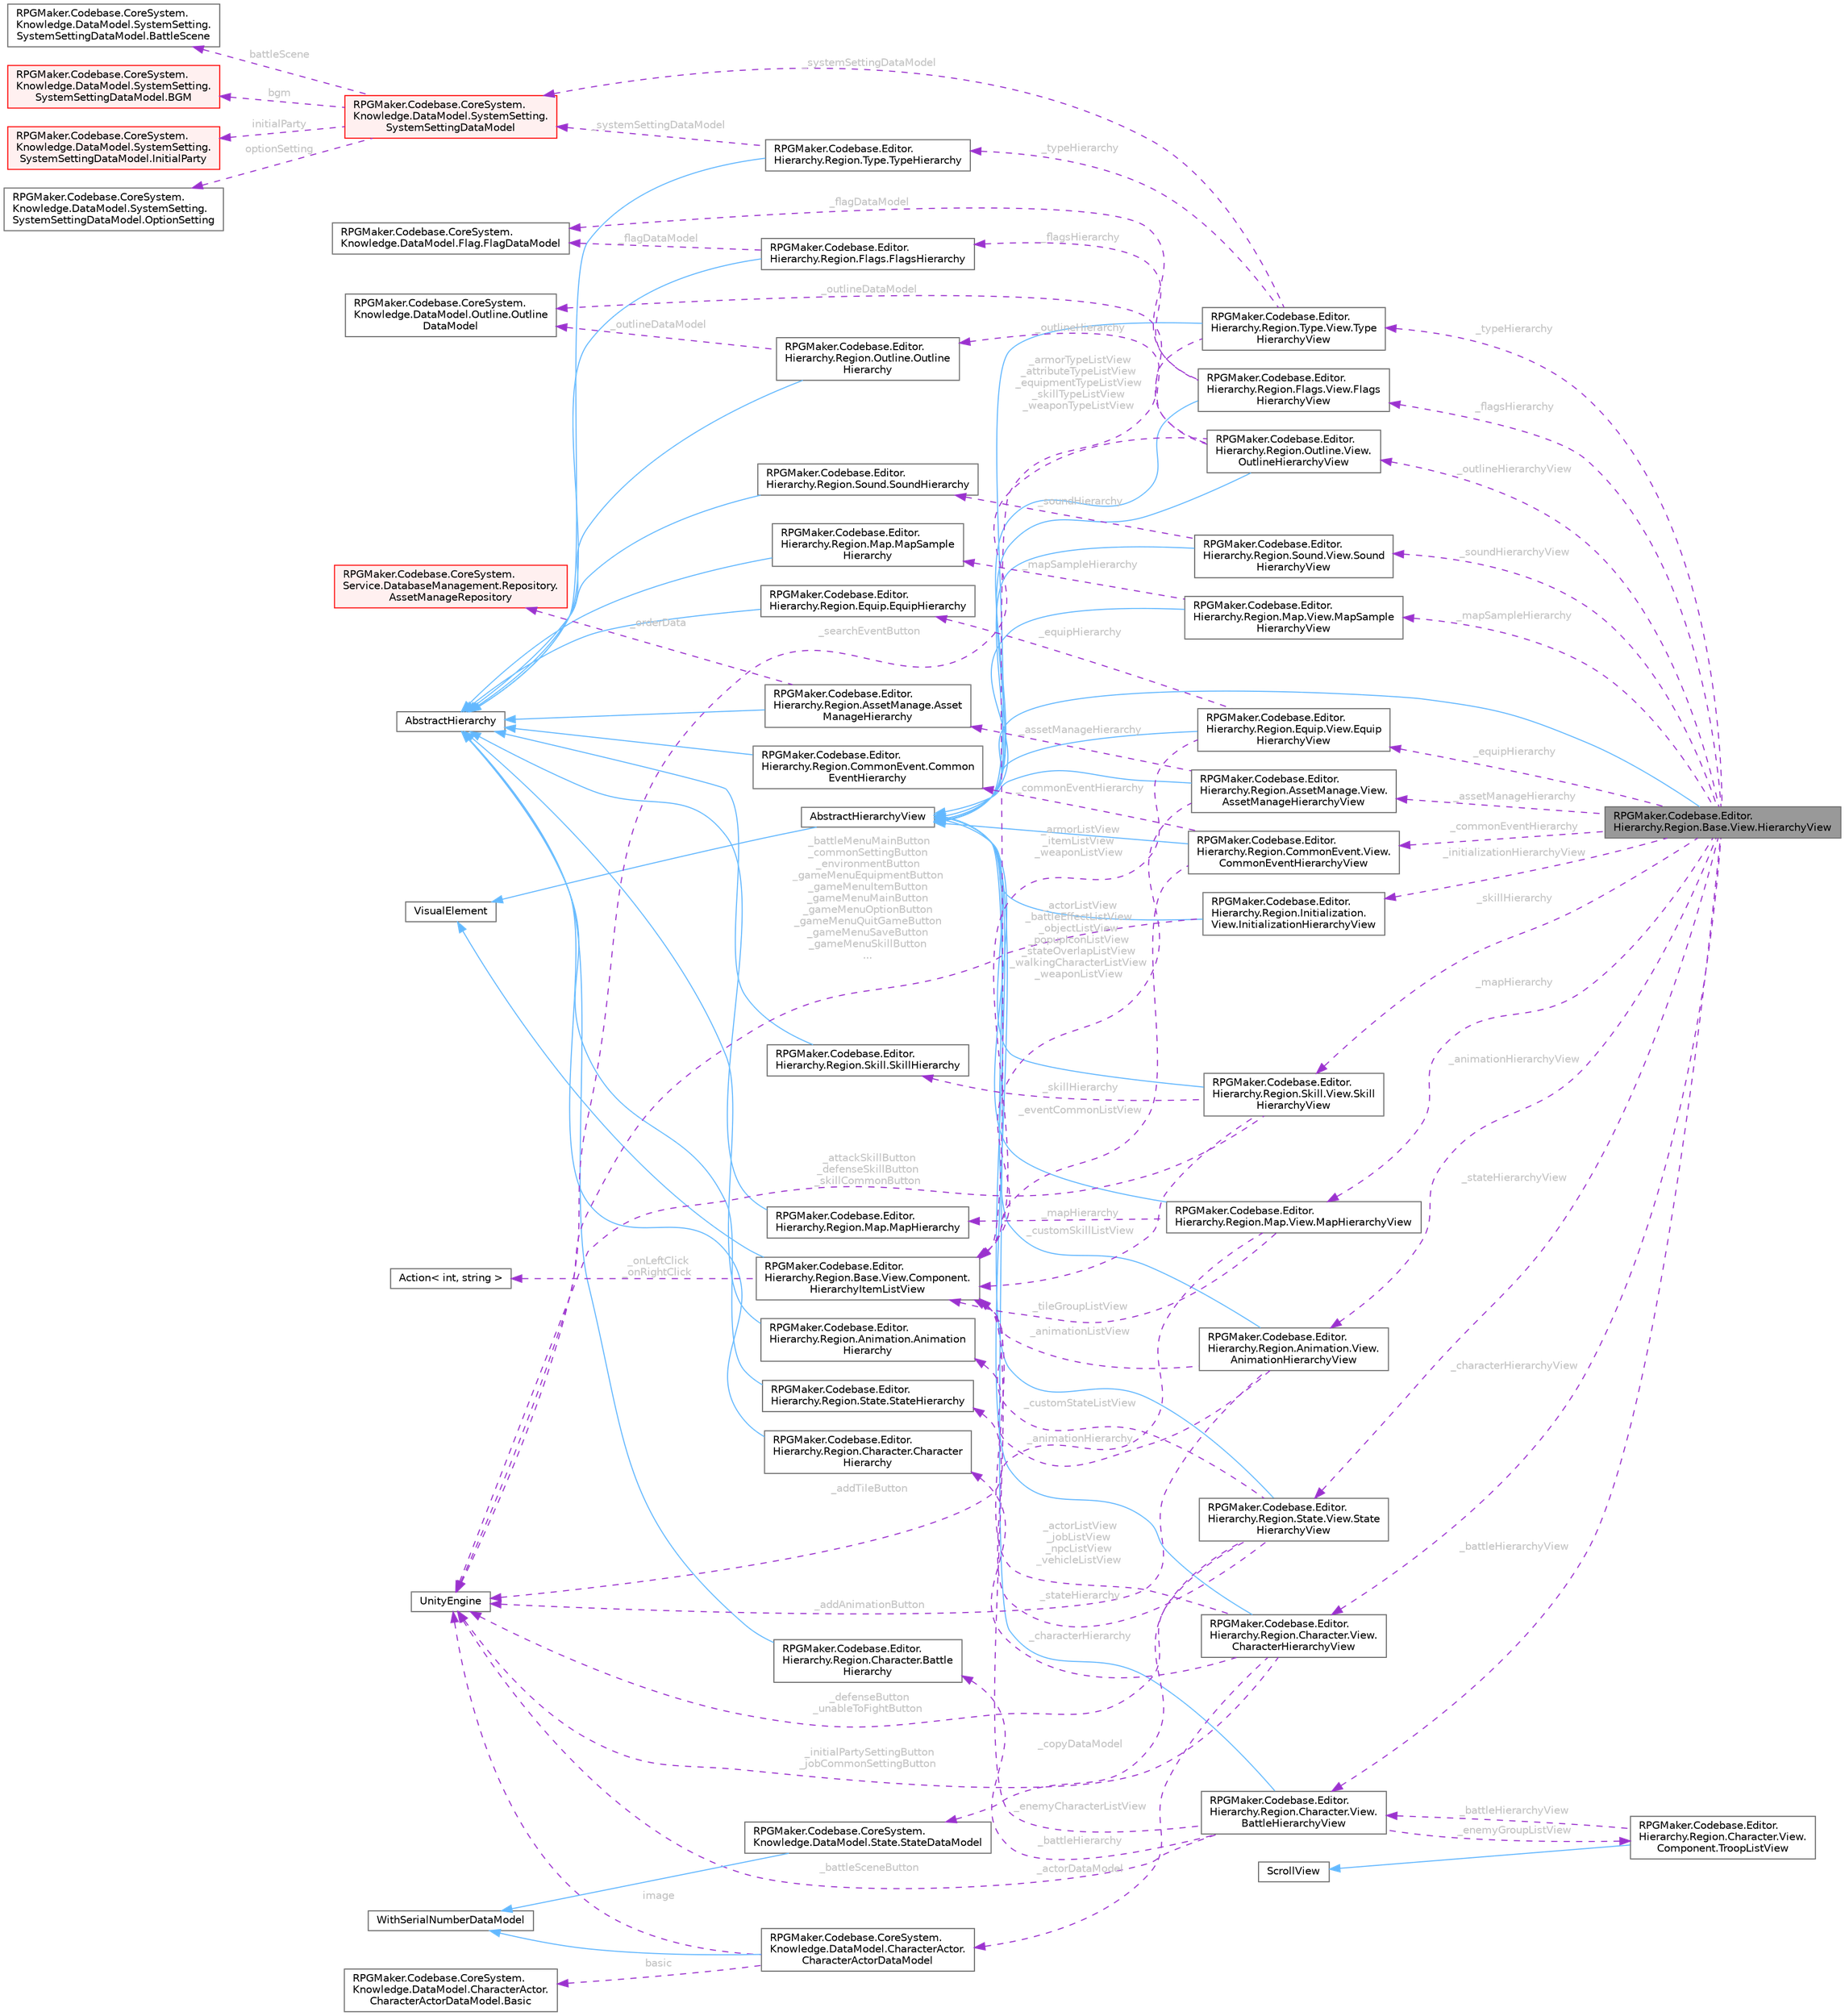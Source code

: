 digraph "RPGMaker.Codebase.Editor.Hierarchy.Region.Base.View.HierarchyView"
{
 // LATEX_PDF_SIZE
  bgcolor="transparent";
  edge [fontname=Helvetica,fontsize=10,labelfontname=Helvetica,labelfontsize=10];
  node [fontname=Helvetica,fontsize=10,shape=box,height=0.2,width=0.4];
  rankdir="LR";
  Node1 [id="Node000001",label="RPGMaker.Codebase.Editor.\lHierarchy.Region.Base.View.HierarchyView",height=0.2,width=0.4,color="gray40", fillcolor="grey60", style="filled", fontcolor="black",tooltip="Hierarchy全体の表示を行うクラス"];
  Node2 -> Node1 [id="edge1_Node000001_Node000002",dir="back",color="steelblue1",style="solid",tooltip=" "];
  Node2 [id="Node000002",label="AbstractHierarchyView",height=0.2,width=0.4,color="gray40", fillcolor="white", style="filled",URL="$de/d02/class_r_p_g_maker_1_1_codebase_1_1_editor_1_1_common_1_1_view_1_1_abstract_hierarchy_view.html",tooltip="HierarchyViewの基底クラス"];
  Node3 -> Node2 [id="edge2_Node000002_Node000003",dir="back",color="steelblue1",style="solid",tooltip=" "];
  Node3 [id="Node000003",label="VisualElement",height=0.2,width=0.4,color="gray40", fillcolor="white", style="filled",tooltip=" "];
  Node4 -> Node1 [id="edge3_Node000001_Node000004",dir="back",color="darkorchid3",style="dashed",tooltip=" ",label=" _animationHierarchyView",fontcolor="grey" ];
  Node4 [id="Node000004",label="RPGMaker.Codebase.Editor.\lHierarchy.Region.Animation.View.\lAnimationHierarchyView",height=0.2,width=0.4,color="gray40", fillcolor="white", style="filled",URL="$dd/dff/class_r_p_g_maker_1_1_codebase_1_1_editor_1_1_hierarchy_1_1_region_1_1_animation_1_1_view_1_1_animation_hierarchy_view.html",tooltip="アニメーションのHierarchyView"];
  Node2 -> Node4 [id="edge4_Node000004_Node000002",dir="back",color="steelblue1",style="solid",tooltip=" "];
  Node5 -> Node4 [id="edge5_Node000004_Node000005",dir="back",color="darkorchid3",style="dashed",tooltip=" ",label=" _animationHierarchy",fontcolor="grey" ];
  Node5 [id="Node000005",label="RPGMaker.Codebase.Editor.\lHierarchy.Region.Animation.Animation\lHierarchy",height=0.2,width=0.4,color="gray40", fillcolor="white", style="filled",URL="$dd/db4/class_r_p_g_maker_1_1_codebase_1_1_editor_1_1_hierarchy_1_1_region_1_1_animation_1_1_animation_hierarchy.html",tooltip="アニメーションのHierarchy"];
  Node6 -> Node5 [id="edge6_Node000005_Node000006",dir="back",color="steelblue1",style="solid",tooltip=" "];
  Node6 [id="Node000006",label="AbstractHierarchy",height=0.2,width=0.4,color="gray40", fillcolor="white", style="filled",URL="$d2/ddd/class_r_p_g_maker_1_1_codebase_1_1_editor_1_1_hierarchy_1_1_common_1_1_abstract_hierarchy.html",tooltip="各Hierarchy表示の基底クラス"];
  Node7 -> Node4 [id="edge7_Node000004_Node000007",dir="back",color="darkorchid3",style="dashed",tooltip=" ",label=" _addAnimationButton",fontcolor="grey" ];
  Node7 [id="Node000007",label="UnityEngine",height=0.2,width=0.4,color="gray40", fillcolor="white", style="filled",tooltip=" "];
  Node8 -> Node4 [id="edge8_Node000004_Node000008",dir="back",color="darkorchid3",style="dashed",tooltip=" ",label=" _animationListView",fontcolor="grey" ];
  Node8 [id="Node000008",label="RPGMaker.Codebase.Editor.\lHierarchy.Region.Base.View.Component.\lHierarchyItemListView",height=0.2,width=0.4,color="gray40", fillcolor="white", style="filled",URL="$d1/de8/class_r_p_g_maker_1_1_codebase_1_1_editor_1_1_hierarchy_1_1_region_1_1_base_1_1_view_1_1_component_1_1_hierarchy_item_list_view.html",tooltip="ヒエラルキーアイテムリストコンポーネント"];
  Node3 -> Node8 [id="edge9_Node000008_Node000003",dir="back",color="steelblue1",style="solid",tooltip=" "];
  Node9 -> Node8 [id="edge10_Node000008_Node000009",dir="back",color="darkorchid3",style="dashed",tooltip=" ",label=" _onLeftClick\n_onRightClick",fontcolor="grey" ];
  Node9 [id="Node000009",label="Action\< int, string \>",height=0.2,width=0.4,color="gray40", fillcolor="white", style="filled",tooltip=" "];
  Node10 -> Node1 [id="edge11_Node000001_Node000010",dir="back",color="darkorchid3",style="dashed",tooltip=" ",label=" _assetManageHierarchy",fontcolor="grey" ];
  Node10 [id="Node000010",label="RPGMaker.Codebase.Editor.\lHierarchy.Region.AssetManage.View.\lAssetManageHierarchyView",height=0.2,width=0.4,color="gray40", fillcolor="white", style="filled",URL="$d1/d67/class_r_p_g_maker_1_1_codebase_1_1_editor_1_1_hierarchy_1_1_region_1_1_asset_manage_1_1_view_1_1_asset_manage_hierarchy_view.html",tooltip="素材管理のHierarchyView"];
  Node2 -> Node10 [id="edge12_Node000010_Node000002",dir="back",color="steelblue1",style="solid",tooltip=" "];
  Node11 -> Node10 [id="edge13_Node000010_Node000011",dir="back",color="darkorchid3",style="dashed",tooltip=" ",label=" _assetManageHierarchy",fontcolor="grey" ];
  Node11 [id="Node000011",label="RPGMaker.Codebase.Editor.\lHierarchy.Region.AssetManage.Asset\lManageHierarchy",height=0.2,width=0.4,color="gray40", fillcolor="white", style="filled",URL="$dc/df5/class_r_p_g_maker_1_1_codebase_1_1_editor_1_1_hierarchy_1_1_region_1_1_asset_manage_1_1_asset_manage_hierarchy.html",tooltip="素材管理のHierarchy"];
  Node6 -> Node11 [id="edge14_Node000011_Node000006",dir="back",color="steelblue1",style="solid",tooltip=" "];
  Node12 -> Node11 [id="edge15_Node000011_Node000012",dir="back",color="darkorchid3",style="dashed",tooltip=" ",label=" _orderData",fontcolor="grey" ];
  Node12 [id="Node000012",label="RPGMaker.Codebase.CoreSystem.\lService.DatabaseManagement.Repository.\lAssetManageRepository",height=0.2,width=0.4,color="red", fillcolor="#FFF0F0", style="filled",URL="$d7/db3/class_r_p_g_maker_1_1_codebase_1_1_core_system_1_1_service_1_1_database_management_1_1_repository_1_1_asset_manage_repository.html",tooltip="😁 資産管理置き場"];
  Node8 -> Node10 [id="edge16_Node000010_Node000008",dir="back",color="darkorchid3",style="dashed",tooltip=" ",label=" _actorListView\n_battleEffectListView\n_objectListView\n_popupIconListView\n_stateOverlapListView\n_walkingCharacterListView\n_weaponListView",fontcolor="grey" ];
  Node14 -> Node1 [id="edge17_Node000001_Node000014",dir="back",color="darkorchid3",style="dashed",tooltip=" ",label=" _characterHierarchyView",fontcolor="grey" ];
  Node14 [id="Node000014",label="RPGMaker.Codebase.Editor.\lHierarchy.Region.Character.View.\lCharacterHierarchyView",height=0.2,width=0.4,color="gray40", fillcolor="white", style="filled",URL="$d6/d1b/class_r_p_g_maker_1_1_codebase_1_1_editor_1_1_hierarchy_1_1_region_1_1_character_1_1_view_1_1_character_hierarchy_view.html",tooltip="キャラクターのHierarchyView"];
  Node2 -> Node14 [id="edge18_Node000014_Node000002",dir="back",color="steelblue1",style="solid",tooltip=" "];
  Node15 -> Node14 [id="edge19_Node000014_Node000015",dir="back",color="darkorchid3",style="dashed",tooltip=" ",label=" _actorDataModel",fontcolor="grey" ];
  Node15 [id="Node000015",label="RPGMaker.Codebase.CoreSystem.\lKnowledge.DataModel.CharacterActor.\lCharacterActorDataModel",height=0.2,width=0.4,color="gray40", fillcolor="white", style="filled",URL="$de/d3a/class_r_p_g_maker_1_1_codebase_1_1_core_system_1_1_knowledge_1_1_data_model_1_1_character_actor_1_1_character_actor_data_model.html",tooltip="😁 キャラクター・アクター・データ・モデル"];
  Node16 -> Node15 [id="edge20_Node000015_Node000016",dir="back",color="steelblue1",style="solid",tooltip=" "];
  Node16 [id="Node000016",label="WithSerialNumberDataModel",height=0.2,width=0.4,color="gray40", fillcolor="white", style="filled",tooltip=" "];
  Node17 -> Node15 [id="edge21_Node000015_Node000017",dir="back",color="darkorchid3",style="dashed",tooltip=" ",label=" basic",fontcolor="grey" ];
  Node17 [id="Node000017",label="RPGMaker.Codebase.CoreSystem.\lKnowledge.DataModel.CharacterActor.\lCharacterActorDataModel.Basic",height=0.2,width=0.4,color="gray40", fillcolor="white", style="filled",URL="$dd/d44/class_r_p_g_maker_1_1_codebase_1_1_core_system_1_1_knowledge_1_1_data_model_1_1_character_actor_3e46d207915a76ceb4683ba48de9a612.html",tooltip="基本"];
  Node7 -> Node15 [id="edge22_Node000015_Node000007",dir="back",color="darkorchid3",style="dashed",tooltip=" ",label=" image",fontcolor="grey" ];
  Node18 -> Node14 [id="edge23_Node000014_Node000018",dir="back",color="darkorchid3",style="dashed",tooltip=" ",label=" _characterHierarchy",fontcolor="grey" ];
  Node18 [id="Node000018",label="RPGMaker.Codebase.Editor.\lHierarchy.Region.Character.Character\lHierarchy",height=0.2,width=0.4,color="gray40", fillcolor="white", style="filled",URL="$da/d03/class_r_p_g_maker_1_1_codebase_1_1_editor_1_1_hierarchy_1_1_region_1_1_character_1_1_character_hierarchy.html",tooltip="キャラクター及び、敵のHierarchy"];
  Node6 -> Node18 [id="edge24_Node000018_Node000006",dir="back",color="steelblue1",style="solid",tooltip=" "];
  Node8 -> Node14 [id="edge25_Node000014_Node000008",dir="back",color="darkorchid3",style="dashed",tooltip=" ",label=" _actorListView\n_jobListView\n_npcListView\n_vehicleListView",fontcolor="grey" ];
  Node7 -> Node14 [id="edge26_Node000014_Node000007",dir="back",color="darkorchid3",style="dashed",tooltip=" ",label=" _initialPartySettingButton\n_jobCommonSettingButton",fontcolor="grey" ];
  Node19 -> Node1 [id="edge27_Node000001_Node000019",dir="back",color="darkorchid3",style="dashed",tooltip=" ",label=" _battleHierarchyView",fontcolor="grey" ];
  Node19 [id="Node000019",label="RPGMaker.Codebase.Editor.\lHierarchy.Region.Character.View.\lBattleHierarchyView",height=0.2,width=0.4,color="gray40", fillcolor="white", style="filled",URL="$d9/da9/class_r_p_g_maker_1_1_codebase_1_1_editor_1_1_hierarchy_1_1_region_1_1_character_1_1_view_1_1_battle_hierarchy_view.html",tooltip="キャラクターのHierarchyView"];
  Node2 -> Node19 [id="edge28_Node000019_Node000002",dir="back",color="steelblue1",style="solid",tooltip=" "];
  Node20 -> Node19 [id="edge29_Node000019_Node000020",dir="back",color="darkorchid3",style="dashed",tooltip=" ",label=" _battleHierarchy",fontcolor="grey" ];
  Node20 [id="Node000020",label="RPGMaker.Codebase.Editor.\lHierarchy.Region.Character.Battle\lHierarchy",height=0.2,width=0.4,color="gray40", fillcolor="white", style="filled",URL="$d2/de9/class_r_p_g_maker_1_1_codebase_1_1_editor_1_1_hierarchy_1_1_region_1_1_character_1_1_battle_hierarchy.html",tooltip="キャラクター及び、敵のHierarchy"];
  Node6 -> Node20 [id="edge30_Node000020_Node000006",dir="back",color="steelblue1",style="solid",tooltip=" "];
  Node8 -> Node19 [id="edge31_Node000019_Node000008",dir="back",color="darkorchid3",style="dashed",tooltip=" ",label=" _enemyCharacterListView",fontcolor="grey" ];
  Node21 -> Node19 [id="edge32_Node000019_Node000021",dir="back",color="darkorchid3",style="dashed",tooltip=" ",label=" _enemyGroupListView",fontcolor="grey" ];
  Node21 [id="Node000021",label="RPGMaker.Codebase.Editor.\lHierarchy.Region.Character.View.\lComponent.TroopListView",height=0.2,width=0.4,color="gray40", fillcolor="white", style="filled",URL="$d4/dca/class_r_p_g_maker_1_1_codebase_1_1_editor_1_1_hierarchy_1_1_region_1_1_character_1_1_view_1_1_component_1_1_troop_list_view.html",tooltip="敵グループリストコンポーネント (仕様上の表示不具合がある為ListViewからScrollViewに変更)"];
  Node22 -> Node21 [id="edge33_Node000021_Node000022",dir="back",color="steelblue1",style="solid",tooltip=" "];
  Node22 [id="Node000022",label="ScrollView",height=0.2,width=0.4,color="gray40", fillcolor="white", style="filled",tooltip=" "];
  Node19 -> Node21 [id="edge34_Node000021_Node000019",dir="back",color="darkorchid3",style="dashed",tooltip=" ",label=" _battleHierarchyView",fontcolor="grey" ];
  Node7 -> Node19 [id="edge35_Node000019_Node000007",dir="back",color="darkorchid3",style="dashed",tooltip=" ",label=" _battleSceneButton",fontcolor="grey" ];
  Node23 -> Node1 [id="edge36_Node000001_Node000023",dir="back",color="darkorchid3",style="dashed",tooltip=" ",label=" _commonEventHierarchy",fontcolor="grey" ];
  Node23 [id="Node000023",label="RPGMaker.Codebase.Editor.\lHierarchy.Region.CommonEvent.View.\lCommonEventHierarchyView",height=0.2,width=0.4,color="gray40", fillcolor="white", style="filled",URL="$db/d53/class_r_p_g_maker_1_1_codebase_1_1_editor_1_1_hierarchy_1_1_region_1_1_common_event_1_1_view_1_1_common_event_hierarchy_view.html",tooltip="コモンイベントのHierarchyView"];
  Node2 -> Node23 [id="edge37_Node000023_Node000002",dir="back",color="steelblue1",style="solid",tooltip=" "];
  Node24 -> Node23 [id="edge38_Node000023_Node000024",dir="back",color="darkorchid3",style="dashed",tooltip=" ",label=" _commonEventHierarchy",fontcolor="grey" ];
  Node24 [id="Node000024",label="RPGMaker.Codebase.Editor.\lHierarchy.Region.CommonEvent.Common\lEventHierarchy",height=0.2,width=0.4,color="gray40", fillcolor="white", style="filled",URL="$d8/de4/class_r_p_g_maker_1_1_codebase_1_1_editor_1_1_hierarchy_1_1_region_1_1_common_event_1_1_common_event_hierarchy.html",tooltip="コモンイベントのHierarchy"];
  Node6 -> Node24 [id="edge39_Node000024_Node000006",dir="back",color="steelblue1",style="solid",tooltip=" "];
  Node8 -> Node23 [id="edge40_Node000023_Node000008",dir="back",color="darkorchid3",style="dashed",tooltip=" ",label=" _eventCommonListView",fontcolor="grey" ];
  Node25 -> Node1 [id="edge41_Node000001_Node000025",dir="back",color="darkorchid3",style="dashed",tooltip=" ",label=" _equipHierarchy",fontcolor="grey" ];
  Node25 [id="Node000025",label="RPGMaker.Codebase.Editor.\lHierarchy.Region.Equip.View.Equip\lHierarchyView",height=0.2,width=0.4,color="gray40", fillcolor="white", style="filled",URL="$d9/dfc/class_r_p_g_maker_1_1_codebase_1_1_editor_1_1_hierarchy_1_1_region_1_1_equip_1_1_view_1_1_equip_hierarchy_view.html",tooltip="装備のpHierarchyView"];
  Node2 -> Node25 [id="edge42_Node000025_Node000002",dir="back",color="steelblue1",style="solid",tooltip=" "];
  Node26 -> Node25 [id="edge43_Node000025_Node000026",dir="back",color="darkorchid3",style="dashed",tooltip=" ",label=" _equipHierarchy",fontcolor="grey" ];
  Node26 [id="Node000026",label="RPGMaker.Codebase.Editor.\lHierarchy.Region.Equip.EquipHierarchy",height=0.2,width=0.4,color="gray40", fillcolor="white", style="filled",URL="$de/dca/class_r_p_g_maker_1_1_codebase_1_1_editor_1_1_hierarchy_1_1_region_1_1_equip_1_1_equip_hierarchy.html",tooltip="装備のHierarchy"];
  Node6 -> Node26 [id="edge44_Node000026_Node000006",dir="back",color="steelblue1",style="solid",tooltip=" "];
  Node8 -> Node25 [id="edge45_Node000025_Node000008",dir="back",color="darkorchid3",style="dashed",tooltip=" ",label=" _armorListView\n_itemListView\n_weaponListView",fontcolor="grey" ];
  Node27 -> Node1 [id="edge46_Node000001_Node000027",dir="back",color="darkorchid3",style="dashed",tooltip=" ",label=" _flagsHierarchy",fontcolor="grey" ];
  Node27 [id="Node000027",label="RPGMaker.Codebase.Editor.\lHierarchy.Region.Flags.View.Flags\lHierarchyView",height=0.2,width=0.4,color="gray40", fillcolor="white", style="filled",URL="$dd/da4/class_r_p_g_maker_1_1_codebase_1_1_editor_1_1_hierarchy_1_1_region_1_1_flags_1_1_view_1_1_flags_hierarchy_view.html",tooltip="スイッチのHierarchyView"];
  Node2 -> Node27 [id="edge47_Node000027_Node000002",dir="back",color="steelblue1",style="solid",tooltip=" "];
  Node28 -> Node27 [id="edge48_Node000027_Node000028",dir="back",color="darkorchid3",style="dashed",tooltip=" ",label=" _flagsHierarchy",fontcolor="grey" ];
  Node28 [id="Node000028",label="RPGMaker.Codebase.Editor.\lHierarchy.Region.Flags.FlagsHierarchy",height=0.2,width=0.4,color="gray40", fillcolor="white", style="filled",URL="$d9/dfd/class_r_p_g_maker_1_1_codebase_1_1_editor_1_1_hierarchy_1_1_region_1_1_flags_1_1_flags_hierarchy.html",tooltip="スイッチのHierarchy"];
  Node6 -> Node28 [id="edge49_Node000028_Node000006",dir="back",color="steelblue1",style="solid",tooltip=" "];
  Node29 -> Node28 [id="edge50_Node000028_Node000029",dir="back",color="darkorchid3",style="dashed",tooltip=" ",label=" _flagDataModel",fontcolor="grey" ];
  Node29 [id="Node000029",label="RPGMaker.Codebase.CoreSystem.\lKnowledge.DataModel.Flag.FlagDataModel",height=0.2,width=0.4,color="gray40", fillcolor="white", style="filled",URL="$df/dea/class_r_p_g_maker_1_1_codebase_1_1_core_system_1_1_knowledge_1_1_data_model_1_1_flag_1_1_flag_data_model.html",tooltip="😁 フラグ・データ・モデル"];
  Node29 -> Node27 [id="edge51_Node000027_Node000029",dir="back",color="darkorchid3",style="dashed",tooltip=" ",label=" _flagDataModel",fontcolor="grey" ];
  Node30 -> Node1 [id="edge52_Node000001_Node000030",dir="back",color="darkorchid3",style="dashed",tooltip=" ",label=" _initializationHierarchyView",fontcolor="grey" ];
  Node30 [id="Node000030",label="RPGMaker.Codebase.Editor.\lHierarchy.Region.Initialization.\lView.InitializationHierarchyView",height=0.2,width=0.4,color="gray40", fillcolor="white", style="filled",URL="$d0/d23/class_r_p_g_maker_1_1_codebase_1_1_editor_1_1_hierarchy_1_1_region_1_1_initialization_1_1_view_1a59ee31ca6cd6e1e669fba0831c18a1f.html",tooltip="初期設定のHierarchyView"];
  Node2 -> Node30 [id="edge53_Node000030_Node000002",dir="back",color="steelblue1",style="solid",tooltip=" "];
  Node7 -> Node30 [id="edge54_Node000030_Node000007",dir="back",color="darkorchid3",style="dashed",tooltip=" ",label=" _battleMenuMainButton\n_commonSettingButton\n_environmentButton\n_gameMenuEquipmentButton\n_gameMenuItemButton\n_gameMenuMainButton\n_gameMenuOptionButton\n_gameMenuQuitGameButton\n_gameMenuSaveButton\n_gameMenuSkillButton\n...",fontcolor="grey" ];
  Node31 -> Node1 [id="edge55_Node000001_Node000031",dir="back",color="darkorchid3",style="dashed",tooltip=" ",label=" _mapHierarchy",fontcolor="grey" ];
  Node31 [id="Node000031",label="RPGMaker.Codebase.Editor.\lHierarchy.Region.Map.View.MapHierarchyView",height=0.2,width=0.4,color="gray40", fillcolor="white", style="filled",URL="$d8/dfb/class_r_p_g_maker_1_1_codebase_1_1_editor_1_1_hierarchy_1_1_region_1_1_map_1_1_view_1_1_map_hierarchy_view.html",tooltip="データベースヒエラルキーのマップ部分"];
  Node2 -> Node31 [id="edge56_Node000031_Node000002",dir="back",color="steelblue1",style="solid",tooltip=" "];
  Node7 -> Node31 [id="edge57_Node000031_Node000007",dir="back",color="darkorchid3",style="dashed",tooltip=" ",label=" _addTileButton",fontcolor="grey" ];
  Node32 -> Node31 [id="edge58_Node000031_Node000032",dir="back",color="darkorchid3",style="dashed",tooltip=" ",label=" _mapHierarchy",fontcolor="grey" ];
  Node32 [id="Node000032",label="RPGMaker.Codebase.Editor.\lHierarchy.Region.Map.MapHierarchy",height=0.2,width=0.4,color="gray40", fillcolor="white", style="filled",URL="$d3/dc4/class_r_p_g_maker_1_1_codebase_1_1_editor_1_1_hierarchy_1_1_region_1_1_map_1_1_map_hierarchy.html",tooltip="MapのHierarchy"];
  Node6 -> Node32 [id="edge59_Node000032_Node000006",dir="back",color="steelblue1",style="solid",tooltip=" "];
  Node8 -> Node31 [id="edge60_Node000031_Node000008",dir="back",color="darkorchid3",style="dashed",tooltip=" ",label=" _tileGroupListView",fontcolor="grey" ];
  Node33 -> Node1 [id="edge61_Node000001_Node000033",dir="back",color="darkorchid3",style="dashed",tooltip=" ",label=" _mapSampleHierarchy",fontcolor="grey" ];
  Node33 [id="Node000033",label="RPGMaker.Codebase.Editor.\lHierarchy.Region.Map.View.MapSample\lHierarchyView",height=0.2,width=0.4,color="gray40", fillcolor="white", style="filled",URL="$d3/dc1/class_r_p_g_maker_1_1_codebase_1_1_editor_1_1_hierarchy_1_1_region_1_1_map_1_1_view_1_1_map_sample_hierarchy_view.html",tooltip="データベースヒエラルキーのマップ部分"];
  Node2 -> Node33 [id="edge62_Node000033_Node000002",dir="back",color="steelblue1",style="solid",tooltip=" "];
  Node34 -> Node33 [id="edge63_Node000033_Node000034",dir="back",color="darkorchid3",style="dashed",tooltip=" ",label=" _mapSampleHierarchy",fontcolor="grey" ];
  Node34 [id="Node000034",label="RPGMaker.Codebase.Editor.\lHierarchy.Region.Map.MapSample\lHierarchy",height=0.2,width=0.4,color="gray40", fillcolor="white", style="filled",URL="$d9/def/class_r_p_g_maker_1_1_codebase_1_1_editor_1_1_hierarchy_1_1_region_1_1_map_1_1_map_sample_hierarchy.html",tooltip="サンプルマップのHierarchy"];
  Node6 -> Node34 [id="edge64_Node000034_Node000006",dir="back",color="steelblue1",style="solid",tooltip=" "];
  Node35 -> Node1 [id="edge65_Node000001_Node000035",dir="back",color="darkorchid3",style="dashed",tooltip=" ",label=" _outlineHierarchyView",fontcolor="grey" ];
  Node35 [id="Node000035",label="RPGMaker.Codebase.Editor.\lHierarchy.Region.Outline.View.\lOutlineHierarchyView",height=0.2,width=0.4,color="gray40", fillcolor="white", style="filled",URL="$d3/d8f/class_r_p_g_maker_1_1_codebase_1_1_editor_1_1_hierarchy_1_1_region_1_1_outline_1_1_view_1_1_outline_hierarchy_view.html",tooltip="輪郭ヒエラルキー・ビュー"];
  Node2 -> Node35 [id="edge66_Node000035_Node000002",dir="back",color="steelblue1",style="solid",tooltip=" "];
  Node36 -> Node35 [id="edge67_Node000035_Node000036",dir="back",color="darkorchid3",style="dashed",tooltip=" ",label=" _outlineDataModel",fontcolor="grey" ];
  Node36 [id="Node000036",label="RPGMaker.Codebase.CoreSystem.\lKnowledge.DataModel.Outline.Outline\lDataModel",height=0.2,width=0.4,color="gray40", fillcolor="white", style="filled",URL="$de/d99/class_r_p_g_maker_1_1_codebase_1_1_core_system_1_1_knowledge_1_1_data_model_1_1_outline_1_1_outline_data_model.html",tooltip="アウトライン・データ・モデル"];
  Node37 -> Node35 [id="edge68_Node000035_Node000037",dir="back",color="darkorchid3",style="dashed",tooltip=" ",label=" _outlineHierarchy",fontcolor="grey" ];
  Node37 [id="Node000037",label="RPGMaker.Codebase.Editor.\lHierarchy.Region.Outline.Outline\lHierarchy",height=0.2,width=0.4,color="gray40", fillcolor="white", style="filled",URL="$dd/d97/class_r_p_g_maker_1_1_codebase_1_1_editor_1_1_hierarchy_1_1_region_1_1_outline_1_1_outline_hierarchy.html",tooltip="アウトラインのHierarchy"];
  Node6 -> Node37 [id="edge69_Node000037_Node000006",dir="back",color="steelblue1",style="solid",tooltip=" "];
  Node36 -> Node37 [id="edge70_Node000037_Node000036",dir="back",color="darkorchid3",style="dashed",tooltip=" ",label=" _outlineDataModel",fontcolor="grey" ];
  Node7 -> Node35 [id="edge71_Node000035_Node000007",dir="back",color="darkorchid3",style="dashed",tooltip=" ",label=" _searchEventButton",fontcolor="grey" ];
  Node38 -> Node1 [id="edge72_Node000001_Node000038",dir="back",color="darkorchid3",style="dashed",tooltip=" ",label=" _skillHierarchy",fontcolor="grey" ];
  Node38 [id="Node000038",label="RPGMaker.Codebase.Editor.\lHierarchy.Region.Skill.View.Skill\lHierarchyView",height=0.2,width=0.4,color="gray40", fillcolor="white", style="filled",URL="$d1/dd4/class_r_p_g_maker_1_1_codebase_1_1_editor_1_1_hierarchy_1_1_region_1_1_skill_1_1_view_1_1_skill_hierarchy_view.html",tooltip="スキルのHierarchyView"];
  Node2 -> Node38 [id="edge73_Node000038_Node000002",dir="back",color="steelblue1",style="solid",tooltip=" "];
  Node7 -> Node38 [id="edge74_Node000038_Node000007",dir="back",color="darkorchid3",style="dashed",tooltip=" ",label=" _attackSkillButton\n_defenseSkillButton\n_skillCommonButton",fontcolor="grey" ];
  Node8 -> Node38 [id="edge75_Node000038_Node000008",dir="back",color="darkorchid3",style="dashed",tooltip=" ",label=" _customSkillListView",fontcolor="grey" ];
  Node39 -> Node38 [id="edge76_Node000038_Node000039",dir="back",color="darkorchid3",style="dashed",tooltip=" ",label=" _skillHierarchy",fontcolor="grey" ];
  Node39 [id="Node000039",label="RPGMaker.Codebase.Editor.\lHierarchy.Region.Skill.SkillHierarchy",height=0.2,width=0.4,color="gray40", fillcolor="white", style="filled",URL="$db/d2b/class_r_p_g_maker_1_1_codebase_1_1_editor_1_1_hierarchy_1_1_region_1_1_skill_1_1_skill_hierarchy.html",tooltip="スキルのHierarchy"];
  Node6 -> Node39 [id="edge77_Node000039_Node000006",dir="back",color="steelblue1",style="solid",tooltip=" "];
  Node40 -> Node1 [id="edge78_Node000001_Node000040",dir="back",color="darkorchid3",style="dashed",tooltip=" ",label=" _soundHierarchyView",fontcolor="grey" ];
  Node40 [id="Node000040",label="RPGMaker.Codebase.Editor.\lHierarchy.Region.Sound.View.Sound\lHierarchyView",height=0.2,width=0.4,color="gray40", fillcolor="white", style="filled",URL="$d2/d7b/class_r_p_g_maker_1_1_codebase_1_1_editor_1_1_hierarchy_1_1_region_1_1_sound_1_1_view_1_1_sound_hierarchy_view.html",tooltip="サウンド設定"];
  Node2 -> Node40 [id="edge79_Node000040_Node000002",dir="back",color="steelblue1",style="solid",tooltip=" "];
  Node41 -> Node40 [id="edge80_Node000040_Node000041",dir="back",color="darkorchid3",style="dashed",tooltip=" ",label=" _soundHierarchy",fontcolor="grey" ];
  Node41 [id="Node000041",label="RPGMaker.Codebase.Editor.\lHierarchy.Region.Sound.SoundHierarchy",height=0.2,width=0.4,color="gray40", fillcolor="white", style="filled",URL="$d7/d60/class_r_p_g_maker_1_1_codebase_1_1_editor_1_1_hierarchy_1_1_region_1_1_sound_1_1_sound_hierarchy.html",tooltip="サウンドのHierarchy"];
  Node6 -> Node41 [id="edge81_Node000041_Node000006",dir="back",color="steelblue1",style="solid",tooltip=" "];
  Node42 -> Node1 [id="edge82_Node000001_Node000042",dir="back",color="darkorchid3",style="dashed",tooltip=" ",label=" _stateHierarchyView",fontcolor="grey" ];
  Node42 [id="Node000042",label="RPGMaker.Codebase.Editor.\lHierarchy.Region.State.View.State\lHierarchyView",height=0.2,width=0.4,color="gray40", fillcolor="white", style="filled",URL="$d9/db2/class_r_p_g_maker_1_1_codebase_1_1_editor_1_1_hierarchy_1_1_region_1_1_state_1_1_view_1_1_state_hierarchy_view.html",tooltip="ステートのHierarchyView"];
  Node2 -> Node42 [id="edge83_Node000042_Node000002",dir="back",color="steelblue1",style="solid",tooltip=" "];
  Node43 -> Node42 [id="edge84_Node000042_Node000043",dir="back",color="darkorchid3",style="dashed",tooltip=" ",label=" _copyDataModel",fontcolor="grey" ];
  Node43 [id="Node000043",label="RPGMaker.Codebase.CoreSystem.\lKnowledge.DataModel.State.StateDataModel",height=0.2,width=0.4,color="gray40", fillcolor="white", style="filled",URL="$d5/dfa/class_r_p_g_maker_1_1_codebase_1_1_core_system_1_1_knowledge_1_1_data_model_1_1_state_1_1_state_data_model.html",tooltip="😁 状態データ・モデル"];
  Node16 -> Node43 [id="edge85_Node000043_Node000016",dir="back",color="steelblue1",style="solid",tooltip=" "];
  Node8 -> Node42 [id="edge86_Node000042_Node000008",dir="back",color="darkorchid3",style="dashed",tooltip=" ",label=" _customStateListView",fontcolor="grey" ];
  Node7 -> Node42 [id="edge87_Node000042_Node000007",dir="back",color="darkorchid3",style="dashed",tooltip=" ",label=" _defenseButton\n_unableToFightButton",fontcolor="grey" ];
  Node44 -> Node42 [id="edge88_Node000042_Node000044",dir="back",color="darkorchid3",style="dashed",tooltip=" ",label=" _stateHierarchy",fontcolor="grey" ];
  Node44 [id="Node000044",label="RPGMaker.Codebase.Editor.\lHierarchy.Region.State.StateHierarchy",height=0.2,width=0.4,color="gray40", fillcolor="white", style="filled",URL="$dc/d65/class_r_p_g_maker_1_1_codebase_1_1_editor_1_1_hierarchy_1_1_region_1_1_state_1_1_state_hierarchy.html",tooltip="ステートのHierarchy"];
  Node6 -> Node44 [id="edge89_Node000044_Node000006",dir="back",color="steelblue1",style="solid",tooltip=" "];
  Node45 -> Node1 [id="edge90_Node000001_Node000045",dir="back",color="darkorchid3",style="dashed",tooltip=" ",label=" _typeHierarchy",fontcolor="grey" ];
  Node45 [id="Node000045",label="RPGMaker.Codebase.Editor.\lHierarchy.Region.Type.View.Type\lHierarchyView",height=0.2,width=0.4,color="gray40", fillcolor="white", style="filled",URL="$d4/d60/class_r_p_g_maker_1_1_codebase_1_1_editor_1_1_hierarchy_1_1_region_1_1_type_1_1_view_1_1_type_hierarchy_view.html",tooltip="型ヒエラルキー・ビュー"];
  Node2 -> Node45 [id="edge91_Node000045_Node000002",dir="back",color="steelblue1",style="solid",tooltip=" "];
  Node8 -> Node45 [id="edge92_Node000045_Node000008",dir="back",color="darkorchid3",style="dashed",tooltip=" ",label=" _armorTypeListView\n_attributeTypeListView\n_equipmentTypeListView\n_skillTypeListView\n_weaponTypeListView",fontcolor="grey" ];
  Node46 -> Node45 [id="edge93_Node000045_Node000046",dir="back",color="darkorchid3",style="dashed",tooltip=" ",label=" _systemSettingDataModel",fontcolor="grey" ];
  Node46 [id="Node000046",label="RPGMaker.Codebase.CoreSystem.\lKnowledge.DataModel.SystemSetting.\lSystemSettingDataModel",height=0.2,width=0.4,color="red", fillcolor="#FFF0F0", style="filled",URL="$d0/dd2/class_r_p_g_maker_1_1_codebase_1_1_core_system_1_1_knowledge_1_1_data_model_1_1_system_setting_1_1_system_setting_data_model.html",tooltip="😁 システム設定データ・モデル"];
  Node47 -> Node46 [id="edge94_Node000046_Node000047",dir="back",color="darkorchid3",style="dashed",tooltip=" ",label=" battleScene",fontcolor="grey" ];
  Node47 [id="Node000047",label="RPGMaker.Codebase.CoreSystem.\lKnowledge.DataModel.SystemSetting.\lSystemSettingDataModel.BattleScene",height=0.2,width=0.4,color="gray40", fillcolor="white", style="filled",URL="$df/d0c/class_r_p_g_maker_1_1_codebase_1_1_core_system_1_1_knowledge_1_1_data_model_1_1_system_setting_17ce0ed53697912195b01e8a552e37932.html",tooltip="😁 戦闘シーン"];
  Node48 -> Node46 [id="edge95_Node000046_Node000048",dir="back",color="darkorchid3",style="dashed",tooltip=" ",label=" bgm",fontcolor="grey" ];
  Node48 [id="Node000048",label="RPGMaker.Codebase.CoreSystem.\lKnowledge.DataModel.SystemSetting.\lSystemSettingDataModel.BGM",height=0.2,width=0.4,color="red", fillcolor="#FFF0F0", style="filled",URL="$d8/d7d/class_r_p_g_maker_1_1_codebase_1_1_core_system_1_1_knowledge_1_1_data_model_1_1_system_setting_13c37c0ac7a3e126c1b06c1462a6db3a9.html",tooltip="😁 背景音楽"];
  Node50 -> Node46 [id="edge96_Node000046_Node000050",dir="back",color="darkorchid3",style="dashed",tooltip=" ",label=" initialParty",fontcolor="grey" ];
  Node50 [id="Node000050",label="RPGMaker.Codebase.CoreSystem.\lKnowledge.DataModel.SystemSetting.\lSystemSettingDataModel.InitialParty",height=0.2,width=0.4,color="red", fillcolor="#FFF0F0", style="filled",URL="$dc/dfb/class_r_p_g_maker_1_1_codebase_1_1_core_system_1_1_knowledge_1_1_data_model_1_1_system_setting_1539107dbc80fc9072f4fd2f8782921fe.html",tooltip="😁 初期パーティー"];
  Node52 -> Node46 [id="edge97_Node000046_Node000052",dir="back",color="darkorchid3",style="dashed",tooltip=" ",label=" optionSetting",fontcolor="grey" ];
  Node52 [id="Node000052",label="RPGMaker.Codebase.CoreSystem.\lKnowledge.DataModel.SystemSetting.\lSystemSettingDataModel.OptionSetting",height=0.2,width=0.4,color="gray40", fillcolor="white", style="filled",URL="$d8/d86/class_r_p_g_maker_1_1_codebase_1_1_core_system_1_1_knowledge_1_1_data_model_1_1_system_setting_10d0bcdd35160aa829ac5668189dd2dd2.html",tooltip="😁 オプション設定"];
  Node54 -> Node45 [id="edge98_Node000045_Node000054",dir="back",color="darkorchid3",style="dashed",tooltip=" ",label=" _typeHierarchy",fontcolor="grey" ];
  Node54 [id="Node000054",label="RPGMaker.Codebase.Editor.\lHierarchy.Region.Type.TypeHierarchy",height=0.2,width=0.4,color="gray40", fillcolor="white", style="filled",URL="$d7/de0/class_r_p_g_maker_1_1_codebase_1_1_editor_1_1_hierarchy_1_1_region_1_1_type_1_1_type_hierarchy.html",tooltip="タイプのHierarchy"];
  Node6 -> Node54 [id="edge99_Node000054_Node000006",dir="back",color="steelblue1",style="solid",tooltip=" "];
  Node46 -> Node54 [id="edge100_Node000054_Node000046",dir="back",color="darkorchid3",style="dashed",tooltip=" ",label=" _systemSettingDataModel",fontcolor="grey" ];
}
